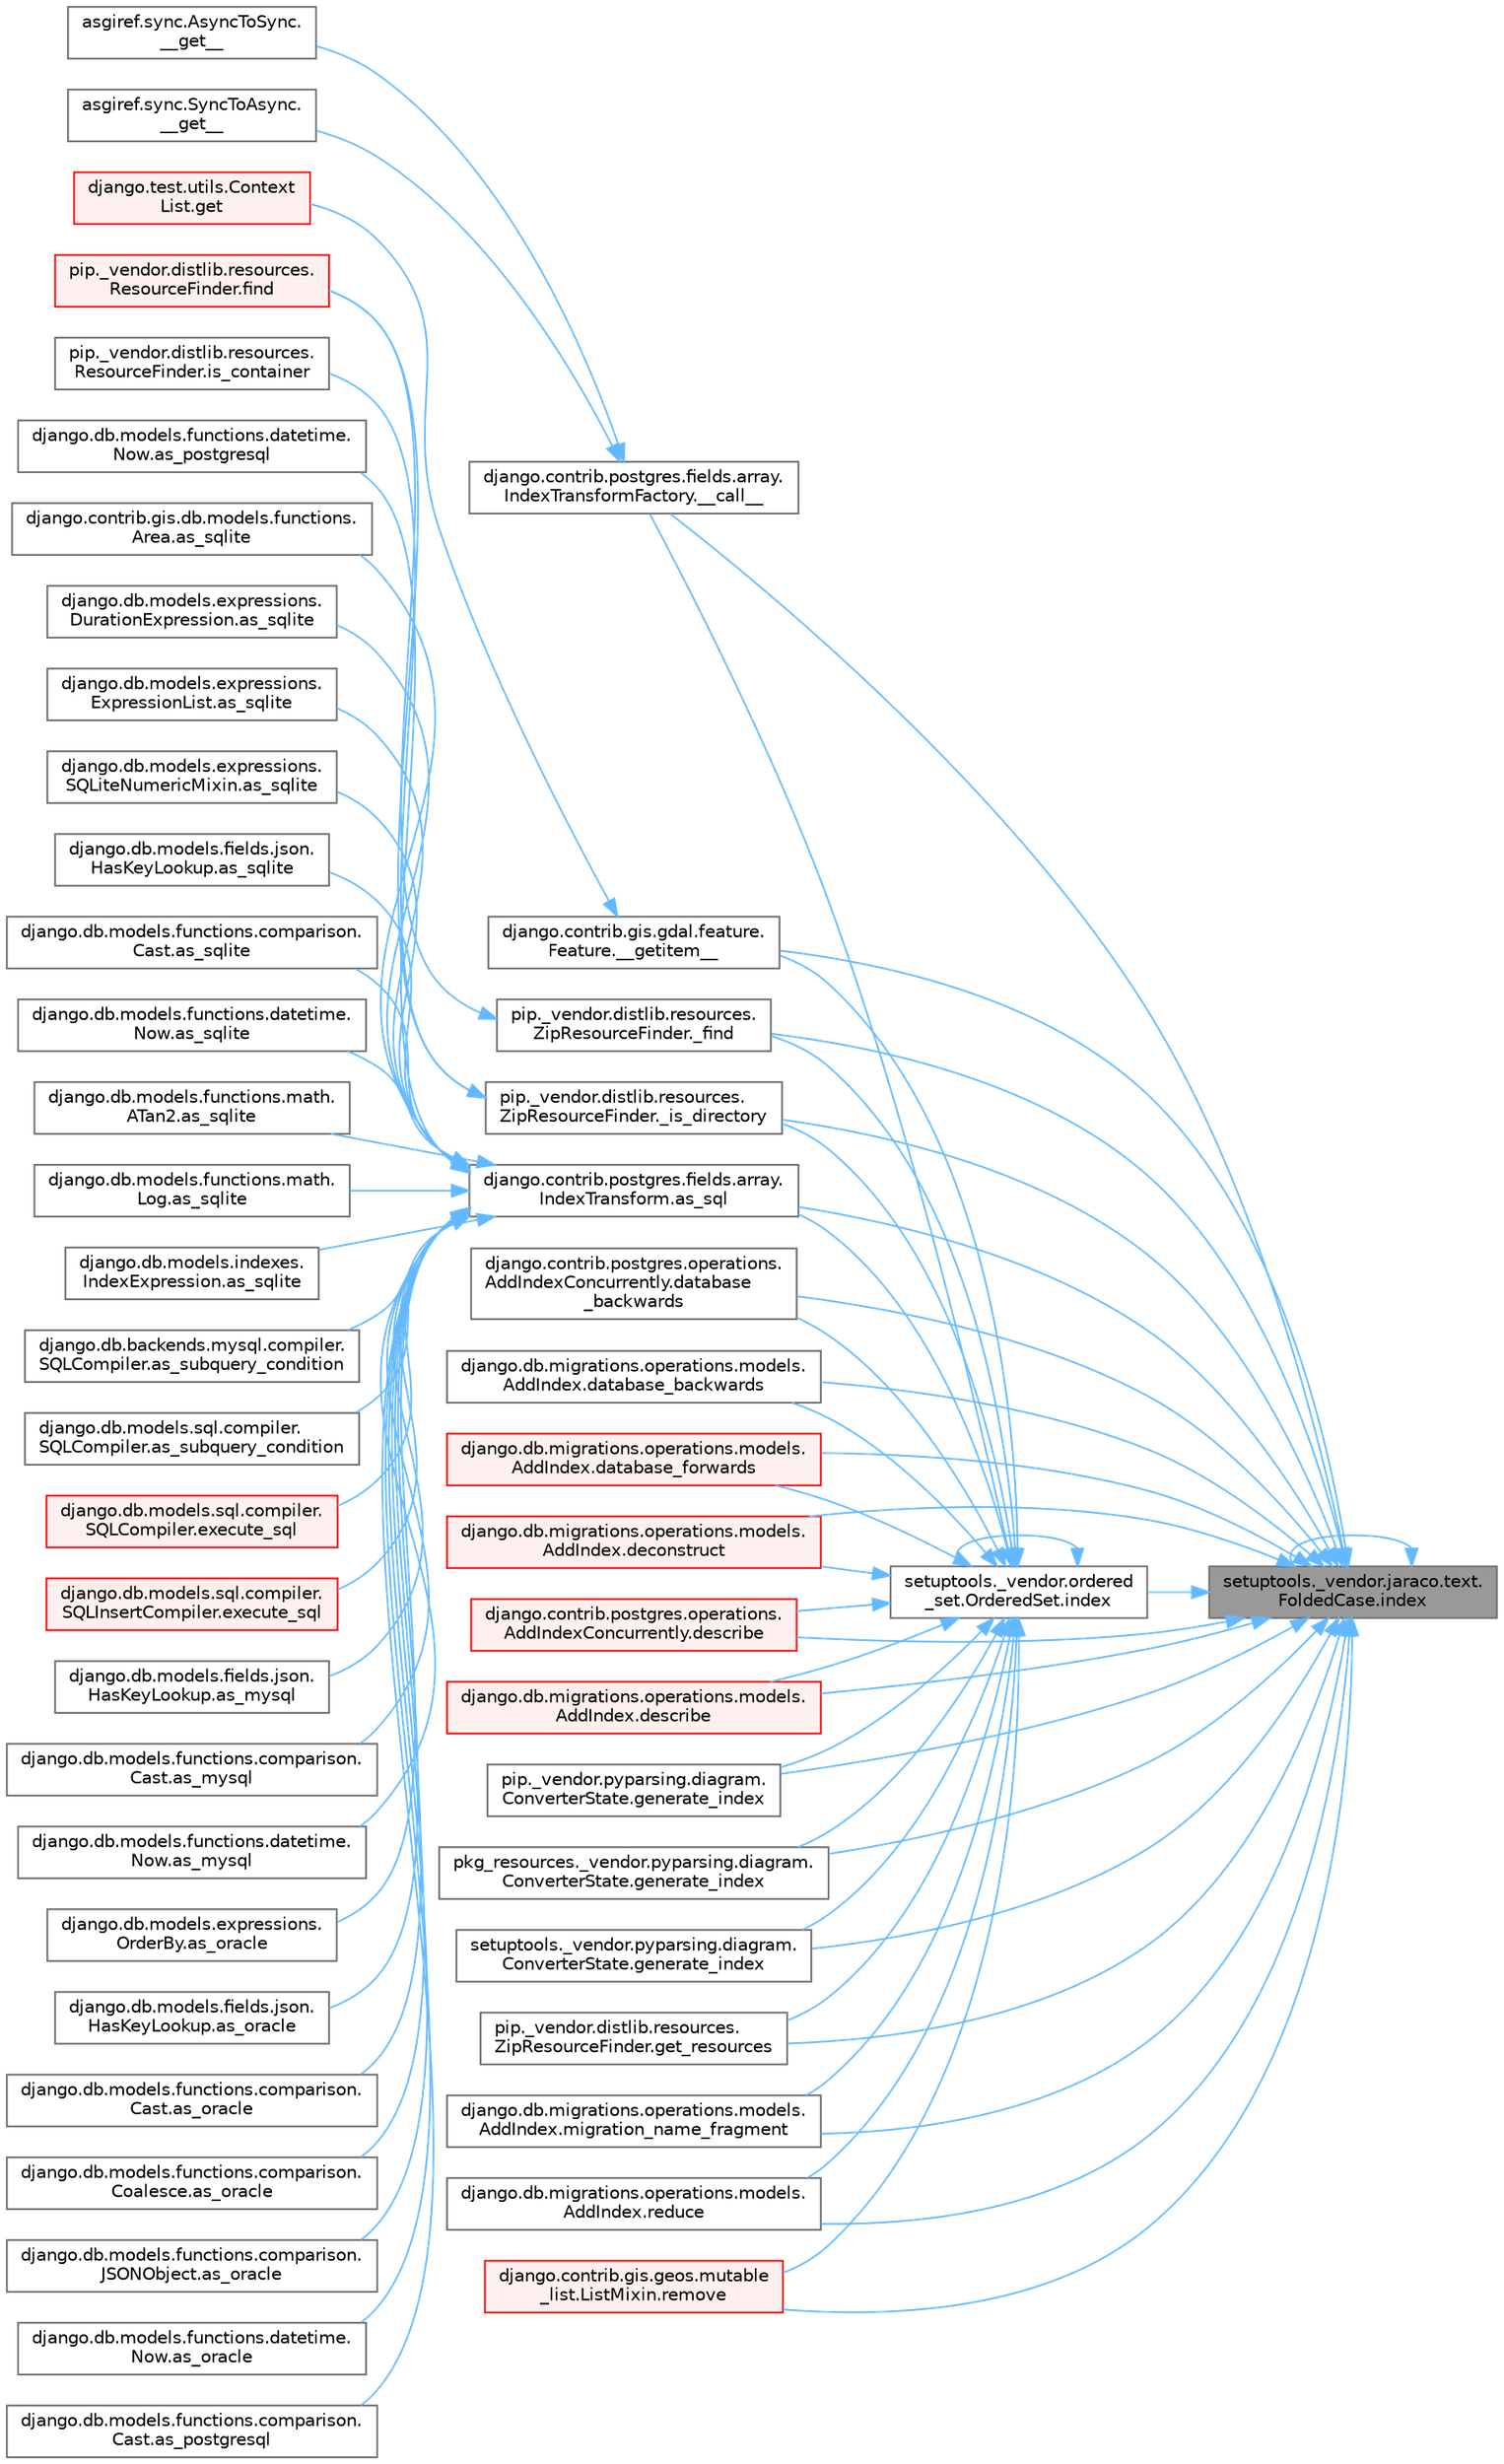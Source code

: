 digraph "setuptools._vendor.jaraco.text.FoldedCase.index"
{
 // LATEX_PDF_SIZE
  bgcolor="transparent";
  edge [fontname=Helvetica,fontsize=10,labelfontname=Helvetica,labelfontsize=10];
  node [fontname=Helvetica,fontsize=10,shape=box,height=0.2,width=0.4];
  rankdir="RL";
  Node1 [id="Node000001",label="setuptools._vendor.jaraco.text.\lFoldedCase.index",height=0.2,width=0.4,color="gray40", fillcolor="grey60", style="filled", fontcolor="black",tooltip=" "];
  Node1 -> Node2 [id="edge1_Node000001_Node000002",dir="back",color="steelblue1",style="solid",tooltip=" "];
  Node2 [id="Node000002",label="django.contrib.postgres.fields.array.\lIndexTransformFactory.__call__",height=0.2,width=0.4,color="grey40", fillcolor="white", style="filled",URL="$classdjango_1_1contrib_1_1postgres_1_1fields_1_1array_1_1_index_transform_factory.html#a33f045a7af97794cac3f1df22d972635",tooltip=" "];
  Node2 -> Node3 [id="edge2_Node000002_Node000003",dir="back",color="steelblue1",style="solid",tooltip=" "];
  Node3 [id="Node000003",label="asgiref.sync.AsyncToSync.\l__get__",height=0.2,width=0.4,color="grey40", fillcolor="white", style="filled",URL="$classasgiref_1_1sync_1_1_async_to_sync.html#a23e9ef7a73da98dad9e3f4e65846969b",tooltip=" "];
  Node2 -> Node4 [id="edge3_Node000002_Node000004",dir="back",color="steelblue1",style="solid",tooltip=" "];
  Node4 [id="Node000004",label="asgiref.sync.SyncToAsync.\l__get__",height=0.2,width=0.4,color="grey40", fillcolor="white", style="filled",URL="$classasgiref_1_1sync_1_1_sync_to_async.html#aebdfbe3f01079a529fd2f39810597381",tooltip=" "];
  Node1 -> Node5 [id="edge4_Node000001_Node000005",dir="back",color="steelblue1",style="solid",tooltip=" "];
  Node5 [id="Node000005",label="django.contrib.gis.gdal.feature.\lFeature.__getitem__",height=0.2,width=0.4,color="grey40", fillcolor="white", style="filled",URL="$classdjango_1_1contrib_1_1gis_1_1gdal_1_1feature_1_1_feature.html#aae4693a9e667abc1ae43cef10ed648dd",tooltip=" "];
  Node5 -> Node6 [id="edge5_Node000005_Node000006",dir="back",color="steelblue1",style="solid",tooltip=" "];
  Node6 [id="Node000006",label="django.test.utils.Context\lList.get",height=0.2,width=0.4,color="red", fillcolor="#FFF0F0", style="filled",URL="$classdjango_1_1test_1_1utils_1_1_context_list.html#a1797663a8ac92f44dcb9ad281a896842",tooltip=" "];
  Node1 -> Node1036 [id="edge6_Node000001_Node001036",dir="back",color="steelblue1",style="solid",tooltip=" "];
  Node1036 [id="Node001036",label="pip._vendor.distlib.resources.\lZipResourceFinder._find",height=0.2,width=0.4,color="grey40", fillcolor="white", style="filled",URL="$classpip_1_1__vendor_1_1distlib_1_1resources_1_1_zip_resource_finder.html#a57879b360fbd9bfbc21b592644b86289",tooltip=" "];
  Node1036 -> Node1037 [id="edge7_Node001036_Node001037",dir="back",color="steelblue1",style="solid",tooltip=" "];
  Node1037 [id="Node001037",label="pip._vendor.distlib.resources.\lResourceFinder.find",height=0.2,width=0.4,color="red", fillcolor="#FFF0F0", style="filled",URL="$classpip_1_1__vendor_1_1distlib_1_1resources_1_1_resource_finder.html#abad206a30505747120bab223934d4bf5",tooltip=" "];
  Node1 -> Node1048 [id="edge8_Node000001_Node001048",dir="back",color="steelblue1",style="solid",tooltip=" "];
  Node1048 [id="Node001048",label="pip._vendor.distlib.resources.\lZipResourceFinder._is_directory",height=0.2,width=0.4,color="grey40", fillcolor="white", style="filled",URL="$classpip_1_1__vendor_1_1distlib_1_1resources_1_1_zip_resource_finder.html#a0345cc785b803debb71a5b549c75b0d8",tooltip=" "];
  Node1048 -> Node1037 [id="edge9_Node001048_Node001037",dir="back",color="steelblue1",style="solid",tooltip=" "];
  Node1048 -> Node1049 [id="edge10_Node001048_Node001049",dir="back",color="steelblue1",style="solid",tooltip=" "];
  Node1049 [id="Node001049",label="pip._vendor.distlib.resources.\lResourceFinder.is_container",height=0.2,width=0.4,color="grey40", fillcolor="white", style="filled",URL="$classpip_1_1__vendor_1_1distlib_1_1resources_1_1_resource_finder.html#ad276e0f943f151b55f8684bd31847aa3",tooltip=" "];
  Node1 -> Node1050 [id="edge11_Node000001_Node001050",dir="back",color="steelblue1",style="solid",tooltip=" "];
  Node1050 [id="Node001050",label="django.contrib.postgres.fields.array.\lIndexTransform.as_sql",height=0.2,width=0.4,color="grey40", fillcolor="white", style="filled",URL="$classdjango_1_1contrib_1_1postgres_1_1fields_1_1array_1_1_index_transform.html#aa3768b799c70ccd1a20642f974723bc7",tooltip=" "];
  Node1050 -> Node313 [id="edge12_Node001050_Node000313",dir="back",color="steelblue1",style="solid",tooltip=" "];
  Node313 [id="Node000313",label="django.db.models.fields.json.\lHasKeyLookup.as_mysql",height=0.2,width=0.4,color="grey40", fillcolor="white", style="filled",URL="$classdjango_1_1db_1_1models_1_1fields_1_1json_1_1_has_key_lookup.html#a10f67427287f2c0ea32513ca6f481e96",tooltip=" "];
  Node1050 -> Node314 [id="edge13_Node001050_Node000314",dir="back",color="steelblue1",style="solid",tooltip=" "];
  Node314 [id="Node000314",label="django.db.models.functions.comparison.\lCast.as_mysql",height=0.2,width=0.4,color="grey40", fillcolor="white", style="filled",URL="$classdjango_1_1db_1_1models_1_1functions_1_1comparison_1_1_cast.html#a447737891e955909c6a381529a67a84e",tooltip=" "];
  Node1050 -> Node315 [id="edge14_Node001050_Node000315",dir="back",color="steelblue1",style="solid",tooltip=" "];
  Node315 [id="Node000315",label="django.db.models.functions.datetime.\lNow.as_mysql",height=0.2,width=0.4,color="grey40", fillcolor="white", style="filled",URL="$classdjango_1_1db_1_1models_1_1functions_1_1datetime_1_1_now.html#a070a9334fb198086c0c4e96e9725d92b",tooltip=" "];
  Node1050 -> Node305 [id="edge15_Node001050_Node000305",dir="back",color="steelblue1",style="solid",tooltip=" "];
  Node305 [id="Node000305",label="django.db.models.expressions.\lOrderBy.as_oracle",height=0.2,width=0.4,color="grey40", fillcolor="white", style="filled",URL="$classdjango_1_1db_1_1models_1_1expressions_1_1_order_by.html#af9b6ede9b0df85d6bcf54f983b3a8f6a",tooltip=" "];
  Node1050 -> Node316 [id="edge16_Node001050_Node000316",dir="back",color="steelblue1",style="solid",tooltip=" "];
  Node316 [id="Node000316",label="django.db.models.fields.json.\lHasKeyLookup.as_oracle",height=0.2,width=0.4,color="grey40", fillcolor="white", style="filled",URL="$classdjango_1_1db_1_1models_1_1fields_1_1json_1_1_has_key_lookup.html#afbb88aa4fb23b3ec3acdc695c2f52398",tooltip=" "];
  Node1050 -> Node317 [id="edge17_Node001050_Node000317",dir="back",color="steelblue1",style="solid",tooltip=" "];
  Node317 [id="Node000317",label="django.db.models.functions.comparison.\lCast.as_oracle",height=0.2,width=0.4,color="grey40", fillcolor="white", style="filled",URL="$classdjango_1_1db_1_1models_1_1functions_1_1comparison_1_1_cast.html#ad466cd7ca85dc257d9e2718f41a263ec",tooltip=" "];
  Node1050 -> Node306 [id="edge18_Node001050_Node000306",dir="back",color="steelblue1",style="solid",tooltip=" "];
  Node306 [id="Node000306",label="django.db.models.functions.comparison.\lCoalesce.as_oracle",height=0.2,width=0.4,color="grey40", fillcolor="white", style="filled",URL="$classdjango_1_1db_1_1models_1_1functions_1_1comparison_1_1_coalesce.html#a1bbeea180ef3ef4d8ba5d51d33d6ef85",tooltip=" "];
  Node1050 -> Node318 [id="edge19_Node001050_Node000318",dir="back",color="steelblue1",style="solid",tooltip=" "];
  Node318 [id="Node000318",label="django.db.models.functions.comparison.\lJSONObject.as_oracle",height=0.2,width=0.4,color="grey40", fillcolor="white", style="filled",URL="$classdjango_1_1db_1_1models_1_1functions_1_1comparison_1_1_j_s_o_n_object.html#a4b4fa1161d27b0a9bbbdd0370e9af364",tooltip=" "];
  Node1050 -> Node319 [id="edge20_Node001050_Node000319",dir="back",color="steelblue1",style="solid",tooltip=" "];
  Node319 [id="Node000319",label="django.db.models.functions.datetime.\lNow.as_oracle",height=0.2,width=0.4,color="grey40", fillcolor="white", style="filled",URL="$classdjango_1_1db_1_1models_1_1functions_1_1datetime_1_1_now.html#ad5e1ae918a5c4d39f675f98280440538",tooltip=" "];
  Node1050 -> Node320 [id="edge21_Node001050_Node000320",dir="back",color="steelblue1",style="solid",tooltip=" "];
  Node320 [id="Node000320",label="django.db.models.functions.comparison.\lCast.as_postgresql",height=0.2,width=0.4,color="grey40", fillcolor="white", style="filled",URL="$classdjango_1_1db_1_1models_1_1functions_1_1comparison_1_1_cast.html#ae51aa6aa6fe8ca7064d8bca2f8e05188",tooltip=" "];
  Node1050 -> Node321 [id="edge22_Node001050_Node000321",dir="back",color="steelblue1",style="solid",tooltip=" "];
  Node321 [id="Node000321",label="django.db.models.functions.datetime.\lNow.as_postgresql",height=0.2,width=0.4,color="grey40", fillcolor="white", style="filled",URL="$classdjango_1_1db_1_1models_1_1functions_1_1datetime_1_1_now.html#af1402a88867fc6d69f3f56f655f37fca",tooltip=" "];
  Node1050 -> Node322 [id="edge23_Node001050_Node000322",dir="back",color="steelblue1",style="solid",tooltip=" "];
  Node322 [id="Node000322",label="django.contrib.gis.db.models.functions.\lArea.as_sqlite",height=0.2,width=0.4,color="grey40", fillcolor="white", style="filled",URL="$classdjango_1_1contrib_1_1gis_1_1db_1_1models_1_1functions_1_1_area.html#ab8bfa3d35d4368e04318069dd28bd2ca",tooltip=" "];
  Node1050 -> Node323 [id="edge24_Node001050_Node000323",dir="back",color="steelblue1",style="solid",tooltip=" "];
  Node323 [id="Node000323",label="django.db.models.expressions.\lDurationExpression.as_sqlite",height=0.2,width=0.4,color="grey40", fillcolor="white", style="filled",URL="$classdjango_1_1db_1_1models_1_1expressions_1_1_duration_expression.html#a5f33f70ca03904ce9b2e9824652e9fff",tooltip=" "];
  Node1050 -> Node324 [id="edge25_Node001050_Node000324",dir="back",color="steelblue1",style="solid",tooltip=" "];
  Node324 [id="Node000324",label="django.db.models.expressions.\lExpressionList.as_sqlite",height=0.2,width=0.4,color="grey40", fillcolor="white", style="filled",URL="$classdjango_1_1db_1_1models_1_1expressions_1_1_expression_list.html#ae577275a98dec786535830e8d24aa13e",tooltip=" "];
  Node1050 -> Node325 [id="edge26_Node001050_Node000325",dir="back",color="steelblue1",style="solid",tooltip=" "];
  Node325 [id="Node000325",label="django.db.models.expressions.\lSQLiteNumericMixin.as_sqlite",height=0.2,width=0.4,color="grey40", fillcolor="white", style="filled",URL="$classdjango_1_1db_1_1models_1_1expressions_1_1_s_q_lite_numeric_mixin.html#a7c649b97074b00e095c4ee2b3bc62482",tooltip=" "];
  Node1050 -> Node326 [id="edge27_Node001050_Node000326",dir="back",color="steelblue1",style="solid",tooltip=" "];
  Node326 [id="Node000326",label="django.db.models.fields.json.\lHasKeyLookup.as_sqlite",height=0.2,width=0.4,color="grey40", fillcolor="white", style="filled",URL="$classdjango_1_1db_1_1models_1_1fields_1_1json_1_1_has_key_lookup.html#aaa01efd0fa197e203c40f6f05b000141",tooltip=" "];
  Node1050 -> Node327 [id="edge28_Node001050_Node000327",dir="back",color="steelblue1",style="solid",tooltip=" "];
  Node327 [id="Node000327",label="django.db.models.functions.comparison.\lCast.as_sqlite",height=0.2,width=0.4,color="grey40", fillcolor="white", style="filled",URL="$classdjango_1_1db_1_1models_1_1functions_1_1comparison_1_1_cast.html#a1943b51797a168ff6a3ad37005086d8c",tooltip=" "];
  Node1050 -> Node328 [id="edge29_Node001050_Node000328",dir="back",color="steelblue1",style="solid",tooltip=" "];
  Node328 [id="Node000328",label="django.db.models.functions.datetime.\lNow.as_sqlite",height=0.2,width=0.4,color="grey40", fillcolor="white", style="filled",URL="$classdjango_1_1db_1_1models_1_1functions_1_1datetime_1_1_now.html#a5525700866738572645141dd6f2ef41c",tooltip=" "];
  Node1050 -> Node329 [id="edge30_Node001050_Node000329",dir="back",color="steelblue1",style="solid",tooltip=" "];
  Node329 [id="Node000329",label="django.db.models.functions.math.\lATan2.as_sqlite",height=0.2,width=0.4,color="grey40", fillcolor="white", style="filled",URL="$classdjango_1_1db_1_1models_1_1functions_1_1math_1_1_a_tan2.html#ac343d11000341dfc431de19f416ea4b6",tooltip=" "];
  Node1050 -> Node330 [id="edge31_Node001050_Node000330",dir="back",color="steelblue1",style="solid",tooltip=" "];
  Node330 [id="Node000330",label="django.db.models.functions.math.\lLog.as_sqlite",height=0.2,width=0.4,color="grey40", fillcolor="white", style="filled",URL="$classdjango_1_1db_1_1models_1_1functions_1_1math_1_1_log.html#afcc146563033738d87dd1dc17d005111",tooltip=" "];
  Node1050 -> Node331 [id="edge32_Node001050_Node000331",dir="back",color="steelblue1",style="solid",tooltip=" "];
  Node331 [id="Node000331",label="django.db.models.indexes.\lIndexExpression.as_sqlite",height=0.2,width=0.4,color="grey40", fillcolor="white", style="filled",URL="$classdjango_1_1db_1_1models_1_1indexes_1_1_index_expression.html#af6e5b161cb97d0b8bce944455e8e0d53",tooltip=" "];
  Node1050 -> Node332 [id="edge33_Node001050_Node000332",dir="back",color="steelblue1",style="solid",tooltip=" "];
  Node332 [id="Node000332",label="django.db.backends.mysql.compiler.\lSQLCompiler.as_subquery_condition",height=0.2,width=0.4,color="grey40", fillcolor="white", style="filled",URL="$classdjango_1_1db_1_1backends_1_1mysql_1_1compiler_1_1_s_q_l_compiler.html#ab79da4712a24ed75ce13002a54fe8d46",tooltip=" "];
  Node1050 -> Node333 [id="edge34_Node001050_Node000333",dir="back",color="steelblue1",style="solid",tooltip=" "];
  Node333 [id="Node000333",label="django.db.models.sql.compiler.\lSQLCompiler.as_subquery_condition",height=0.2,width=0.4,color="grey40", fillcolor="white", style="filled",URL="$classdjango_1_1db_1_1models_1_1sql_1_1compiler_1_1_s_q_l_compiler.html#a78bdce11e05140ed74db8f5463bedfce",tooltip=" "];
  Node1050 -> Node334 [id="edge35_Node001050_Node000334",dir="back",color="steelblue1",style="solid",tooltip=" "];
  Node334 [id="Node000334",label="django.db.models.sql.compiler.\lSQLCompiler.execute_sql",height=0.2,width=0.4,color="red", fillcolor="#FFF0F0", style="filled",URL="$classdjango_1_1db_1_1models_1_1sql_1_1compiler_1_1_s_q_l_compiler.html#a07cbbc7958a72203f8ebe9ba29b9356f",tooltip=" "];
  Node1050 -> Node338 [id="edge36_Node001050_Node000338",dir="back",color="steelblue1",style="solid",tooltip=" "];
  Node338 [id="Node000338",label="django.db.models.sql.compiler.\lSQLInsertCompiler.execute_sql",height=0.2,width=0.4,color="red", fillcolor="#FFF0F0", style="filled",URL="$classdjango_1_1db_1_1models_1_1sql_1_1compiler_1_1_s_q_l_insert_compiler.html#a59b977e6c439adafa1c3b0092dd7074f",tooltip=" "];
  Node1 -> Node1051 [id="edge37_Node000001_Node001051",dir="back",color="steelblue1",style="solid",tooltip=" "];
  Node1051 [id="Node001051",label="django.contrib.postgres.operations.\lAddIndexConcurrently.database\l_backwards",height=0.2,width=0.4,color="grey40", fillcolor="white", style="filled",URL="$classdjango_1_1contrib_1_1postgres_1_1operations_1_1_add_index_concurrently.html#af21e81c4c8073e6ce6da2490487f417f",tooltip=" "];
  Node1 -> Node1052 [id="edge38_Node000001_Node001052",dir="back",color="steelblue1",style="solid",tooltip=" "];
  Node1052 [id="Node001052",label="django.db.migrations.operations.models.\lAddIndex.database_backwards",height=0.2,width=0.4,color="grey40", fillcolor="white", style="filled",URL="$classdjango_1_1db_1_1migrations_1_1operations_1_1models_1_1_add_index.html#a8bf2b8a59248b5f1e13a4f93f478d5fc",tooltip=" "];
  Node1 -> Node1053 [id="edge39_Node000001_Node001053",dir="back",color="steelblue1",style="solid",tooltip=" "];
  Node1053 [id="Node001053",label="django.db.migrations.operations.models.\lAddIndex.database_forwards",height=0.2,width=0.4,color="red", fillcolor="#FFF0F0", style="filled",URL="$classdjango_1_1db_1_1migrations_1_1operations_1_1models_1_1_add_index.html#a494d51a94cc4a5de6355df751929c35d",tooltip=" "];
  Node1 -> Node1059 [id="edge40_Node000001_Node001059",dir="back",color="steelblue1",style="solid",tooltip=" "];
  Node1059 [id="Node001059",label="django.db.migrations.operations.models.\lAddIndex.deconstruct",height=0.2,width=0.4,color="red", fillcolor="#FFF0F0", style="filled",URL="$classdjango_1_1db_1_1migrations_1_1operations_1_1models_1_1_add_index.html#a0a2edbeacf2565de84f867b03b9b5beb",tooltip=" "];
  Node1 -> Node1060 [id="edge41_Node000001_Node001060",dir="back",color="steelblue1",style="solid",tooltip=" "];
  Node1060 [id="Node001060",label="django.contrib.postgres.operations.\lAddIndexConcurrently.describe",height=0.2,width=0.4,color="red", fillcolor="#FFF0F0", style="filled",URL="$classdjango_1_1contrib_1_1postgres_1_1operations_1_1_add_index_concurrently.html#a84138b3c8346c4ba80783811dce25059",tooltip=" "];
  Node1 -> Node2855 [id="edge42_Node000001_Node002855",dir="back",color="steelblue1",style="solid",tooltip=" "];
  Node2855 [id="Node002855",label="django.db.migrations.operations.models.\lAddIndex.describe",height=0.2,width=0.4,color="red", fillcolor="#FFF0F0", style="filled",URL="$classdjango_1_1db_1_1migrations_1_1operations_1_1models_1_1_add_index.html#af600940898d33e0479390c3fdcb3fdb0",tooltip=" "];
  Node1 -> Node2856 [id="edge43_Node000001_Node002856",dir="back",color="steelblue1",style="solid",tooltip=" "];
  Node2856 [id="Node002856",label="pip._vendor.pyparsing.diagram.\lConverterState.generate_index",height=0.2,width=0.4,color="grey40", fillcolor="white", style="filled",URL="$classpip_1_1__vendor_1_1pyparsing_1_1diagram_1_1_converter_state.html#a6b50b6d16bd485df2ba310e2a01c7141",tooltip=" "];
  Node1 -> Node2857 [id="edge44_Node000001_Node002857",dir="back",color="steelblue1",style="solid",tooltip=" "];
  Node2857 [id="Node002857",label="pkg_resources._vendor.pyparsing.diagram.\lConverterState.generate_index",height=0.2,width=0.4,color="grey40", fillcolor="white", style="filled",URL="$classpkg__resources_1_1__vendor_1_1pyparsing_1_1diagram_1_1_converter_state.html#abddfb4dd2bea3fee1abc2baaddec6a51",tooltip=" "];
  Node1 -> Node2858 [id="edge45_Node000001_Node002858",dir="back",color="steelblue1",style="solid",tooltip=" "];
  Node2858 [id="Node002858",label="setuptools._vendor.pyparsing.diagram.\lConverterState.generate_index",height=0.2,width=0.4,color="grey40", fillcolor="white", style="filled",URL="$classsetuptools_1_1__vendor_1_1pyparsing_1_1diagram_1_1_converter_state.html#a9724b20bc440dfeaf8e815d7d02ca45d",tooltip=" "];
  Node1 -> Node2859 [id="edge46_Node000001_Node002859",dir="back",color="steelblue1",style="solid",tooltip=" "];
  Node2859 [id="Node002859",label="pip._vendor.distlib.resources.\lZipResourceFinder.get_resources",height=0.2,width=0.4,color="grey40", fillcolor="white", style="filled",URL="$classpip_1_1__vendor_1_1distlib_1_1resources_1_1_zip_resource_finder.html#af52a0d940ce1b88d0ee0bd2b3d6fefea",tooltip=" "];
  Node1 -> Node1 [id="edge47_Node000001_Node000001",dir="back",color="steelblue1",style="solid",tooltip=" "];
  Node1 -> Node2860 [id="edge48_Node000001_Node002860",dir="back",color="steelblue1",style="solid",tooltip=" "];
  Node2860 [id="Node002860",label="setuptools._vendor.ordered\l_set.OrderedSet.index",height=0.2,width=0.4,color="grey40", fillcolor="white", style="filled",URL="$classsetuptools_1_1__vendor_1_1ordered__set_1_1_ordered_set.html#a3776e1e90eecdc18f016ad695b56723f",tooltip=" "];
  Node2860 -> Node2 [id="edge49_Node002860_Node000002",dir="back",color="steelblue1",style="solid",tooltip=" "];
  Node2860 -> Node5 [id="edge50_Node002860_Node000005",dir="back",color="steelblue1",style="solid",tooltip=" "];
  Node2860 -> Node1036 [id="edge51_Node002860_Node001036",dir="back",color="steelblue1",style="solid",tooltip=" "];
  Node2860 -> Node1048 [id="edge52_Node002860_Node001048",dir="back",color="steelblue1",style="solid",tooltip=" "];
  Node2860 -> Node1050 [id="edge53_Node002860_Node001050",dir="back",color="steelblue1",style="solid",tooltip=" "];
  Node2860 -> Node1051 [id="edge54_Node002860_Node001051",dir="back",color="steelblue1",style="solid",tooltip=" "];
  Node2860 -> Node1052 [id="edge55_Node002860_Node001052",dir="back",color="steelblue1",style="solid",tooltip=" "];
  Node2860 -> Node1053 [id="edge56_Node002860_Node001053",dir="back",color="steelblue1",style="solid",tooltip=" "];
  Node2860 -> Node1059 [id="edge57_Node002860_Node001059",dir="back",color="steelblue1",style="solid",tooltip=" "];
  Node2860 -> Node1060 [id="edge58_Node002860_Node001060",dir="back",color="steelblue1",style="solid",tooltip=" "];
  Node2860 -> Node2855 [id="edge59_Node002860_Node002855",dir="back",color="steelblue1",style="solid",tooltip=" "];
  Node2860 -> Node2856 [id="edge60_Node002860_Node002856",dir="back",color="steelblue1",style="solid",tooltip=" "];
  Node2860 -> Node2857 [id="edge61_Node002860_Node002857",dir="back",color="steelblue1",style="solid",tooltip=" "];
  Node2860 -> Node2858 [id="edge62_Node002860_Node002858",dir="back",color="steelblue1",style="solid",tooltip=" "];
  Node2860 -> Node2859 [id="edge63_Node002860_Node002859",dir="back",color="steelblue1",style="solid",tooltip=" "];
  Node2860 -> Node2860 [id="edge64_Node002860_Node002860",dir="back",color="steelblue1",style="solid",tooltip=" "];
  Node2860 -> Node2861 [id="edge65_Node002860_Node002861",dir="back",color="steelblue1",style="solid",tooltip=" "];
  Node2861 [id="Node002861",label="django.db.migrations.operations.models.\lAddIndex.migration_name_fragment",height=0.2,width=0.4,color="grey40", fillcolor="white", style="filled",URL="$classdjango_1_1db_1_1migrations_1_1operations_1_1models_1_1_add_index.html#af97c1557b00ac3df386dce39dca6d62a",tooltip=" "];
  Node2860 -> Node2862 [id="edge66_Node002860_Node002862",dir="back",color="steelblue1",style="solid",tooltip=" "];
  Node2862 [id="Node002862",label="django.db.migrations.operations.models.\lAddIndex.reduce",height=0.2,width=0.4,color="grey40", fillcolor="white", style="filled",URL="$classdjango_1_1db_1_1migrations_1_1operations_1_1models_1_1_add_index.html#afcdc7f78bcf2f61f33d6ac5e8d99d768",tooltip=" "];
  Node2860 -> Node2863 [id="edge67_Node002860_Node002863",dir="back",color="steelblue1",style="solid",tooltip=" "];
  Node2863 [id="Node002863",label="django.contrib.gis.geos.mutable\l_list.ListMixin.remove",height=0.2,width=0.4,color="red", fillcolor="#FFF0F0", style="filled",URL="$classdjango_1_1contrib_1_1gis_1_1geos_1_1mutable__list_1_1_list_mixin.html#ade74af9abc20e0c859f0e17a689947b7",tooltip=" "];
  Node1 -> Node2861 [id="edge68_Node000001_Node002861",dir="back",color="steelblue1",style="solid",tooltip=" "];
  Node1 -> Node2862 [id="edge69_Node000001_Node002862",dir="back",color="steelblue1",style="solid",tooltip=" "];
  Node1 -> Node2863 [id="edge70_Node000001_Node002863",dir="back",color="steelblue1",style="solid",tooltip=" "];
}
